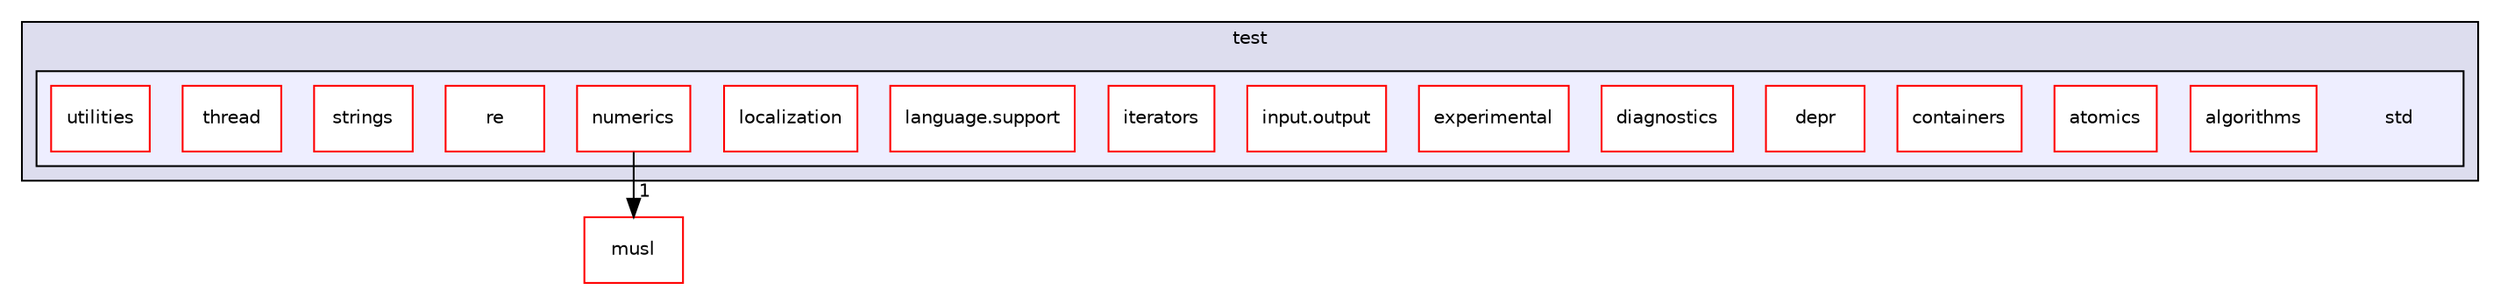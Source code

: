 digraph "contracts/libc++/upstream/test/std" {
  compound=true
  node [ fontsize="10", fontname="Helvetica"];
  edge [ labelfontsize="10", labelfontname="Helvetica"];
  subgraph clusterdir_52576429c2ea572b538c7b817f3a6ed0 {
    graph [ bgcolor="#ddddee", pencolor="black", label="test" fontname="Helvetica", fontsize="10", URL="dir_52576429c2ea572b538c7b817f3a6ed0.html"]
  subgraph clusterdir_8fe919a9d5a89b0babe3bba35f42248d {
    graph [ bgcolor="#eeeeff", pencolor="black", label="" URL="dir_8fe919a9d5a89b0babe3bba35f42248d.html"];
    dir_8fe919a9d5a89b0babe3bba35f42248d [shape=plaintext label="std"];
    dir_5f1dd822ea7d58d41b19d71678859f32 [shape=box label="algorithms" color="red" fillcolor="white" style="filled" URL="dir_5f1dd822ea7d58d41b19d71678859f32.html"];
    dir_89156434537f3aea9856f5e276526db3 [shape=box label="atomics" color="red" fillcolor="white" style="filled" URL="dir_89156434537f3aea9856f5e276526db3.html"];
    dir_68b5503f8eb70347ca136ac0f5382d87 [shape=box label="containers" color="red" fillcolor="white" style="filled" URL="dir_68b5503f8eb70347ca136ac0f5382d87.html"];
    dir_3f71702592c8a90340816a3521bc771b [shape=box label="depr" color="red" fillcolor="white" style="filled" URL="dir_3f71702592c8a90340816a3521bc771b.html"];
    dir_4b18a377fdbddebd466dbf989430e841 [shape=box label="diagnostics" color="red" fillcolor="white" style="filled" URL="dir_4b18a377fdbddebd466dbf989430e841.html"];
    dir_96caba06ff6a9aa8abb95482aff3fcdc [shape=box label="experimental" color="red" fillcolor="white" style="filled" URL="dir_96caba06ff6a9aa8abb95482aff3fcdc.html"];
    dir_616827ea129755725c747fe20d0c3b57 [shape=box label="input.output" color="red" fillcolor="white" style="filled" URL="dir_616827ea129755725c747fe20d0c3b57.html"];
    dir_37442631b0ff1704b3556fe2a7c96cd0 [shape=box label="iterators" color="red" fillcolor="white" style="filled" URL="dir_37442631b0ff1704b3556fe2a7c96cd0.html"];
    dir_057b00a4873054fd12c351e3e096f9a6 [shape=box label="language.support" color="red" fillcolor="white" style="filled" URL="dir_057b00a4873054fd12c351e3e096f9a6.html"];
    dir_4a58fb2c236d1f6a52215be51d6a0ed2 [shape=box label="localization" color="red" fillcolor="white" style="filled" URL="dir_4a58fb2c236d1f6a52215be51d6a0ed2.html"];
    dir_d342b1e3caed7e9dbc1c14cd32c0353d [shape=box label="numerics" color="red" fillcolor="white" style="filled" URL="dir_d342b1e3caed7e9dbc1c14cd32c0353d.html"];
    dir_ad423355d5e2a8fb6c2788b3b4feaea8 [shape=box label="re" color="red" fillcolor="white" style="filled" URL="dir_ad423355d5e2a8fb6c2788b3b4feaea8.html"];
    dir_97fe825ae0720752cc7d6539562cb2dd [shape=box label="strings" color="red" fillcolor="white" style="filled" URL="dir_97fe825ae0720752cc7d6539562cb2dd.html"];
    dir_aeca8a4dcf068eeb3a34fbf9e8e69435 [shape=box label="thread" color="red" fillcolor="white" style="filled" URL="dir_aeca8a4dcf068eeb3a34fbf9e8e69435.html"];
    dir_bb74c89a194ffb402300fbe7c6882bc3 [shape=box label="utilities" color="red" fillcolor="white" style="filled" URL="dir_bb74c89a194ffb402300fbe7c6882bc3.html"];
  }
  }
  dir_50d7137a7301a66ec452987911b28b88 [shape=box label="musl" fillcolor="white" style="filled" color="red" URL="dir_50d7137a7301a66ec452987911b28b88.html"];
  dir_d342b1e3caed7e9dbc1c14cd32c0353d->dir_50d7137a7301a66ec452987911b28b88 [headlabel="1", labeldistance=1.5 headhref="dir_000182_000020.html"];
}
